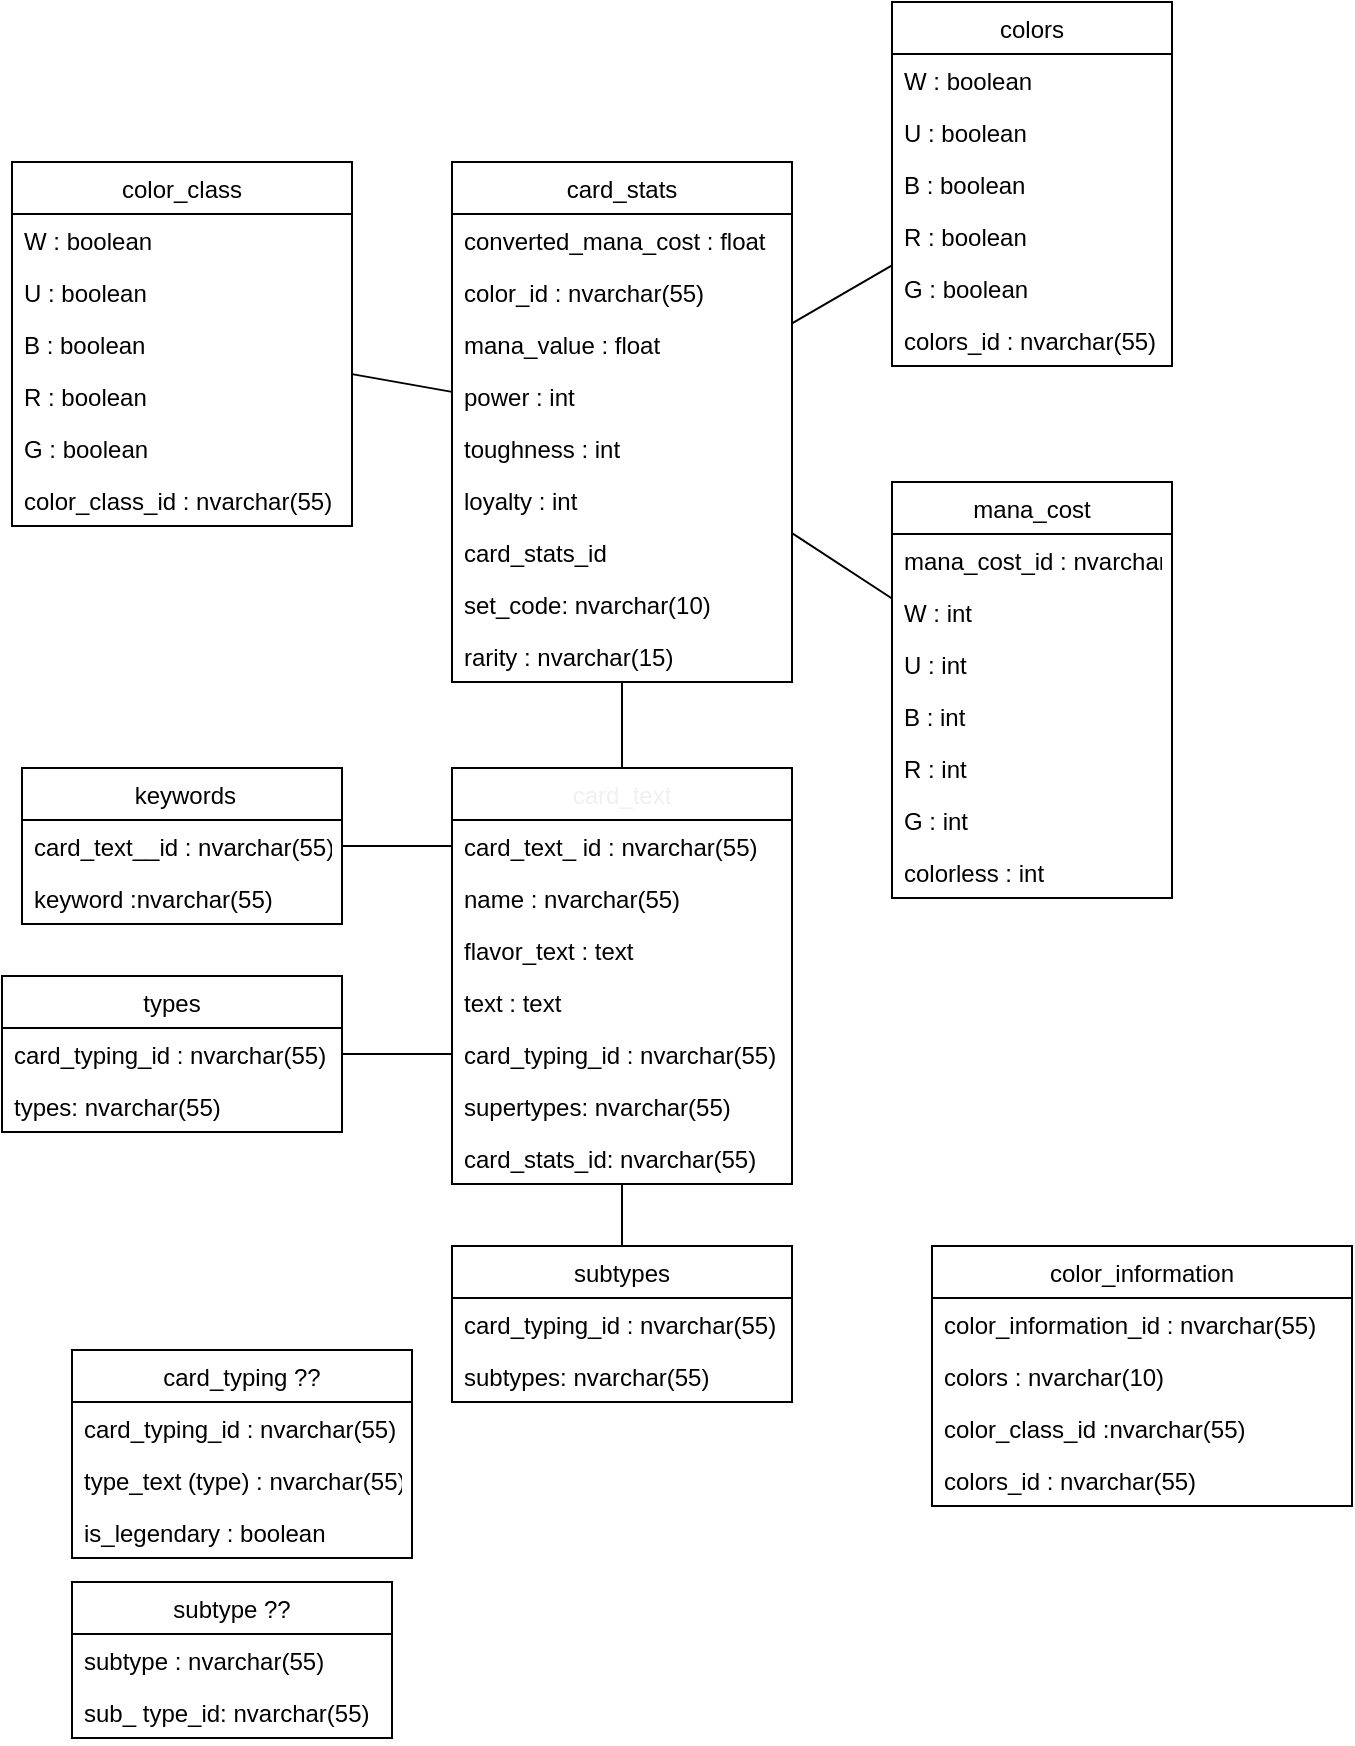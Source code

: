 <mxfile version="20.3.6" type="device"><diagram id="-3LDTURY9sbDtv9GS700" name="Page-1"><mxGraphModel dx="814" dy="699" grid="1" gridSize="10" guides="1" tooltips="1" connect="1" arrows="1" fold="1" page="1" pageScale="1" pageWidth="850" pageHeight="1100" math="0" shadow="0"><root><mxCell id="0"/><mxCell id="1" parent="0"/><mxCell id="qKdj6F_w3ZbI2nt2ORyn-1" value="card_text" style="swimlane;fontStyle=0;childLayout=stackLayout;horizontal=1;startSize=26;fillColor=none;horizontalStack=0;resizeParent=1;resizeParentMax=0;resizeLast=0;collapsible=1;marginBottom=0;fontColor=#F0F0F0;" parent="1" vertex="1"><mxGeometry x="230" y="453" width="170" height="208" as="geometry"/></mxCell><mxCell id="qKdj6F_w3ZbI2nt2ORyn-4" value="card_text_ id : nvarchar(55)" style="text;strokeColor=none;fillColor=none;align=left;verticalAlign=top;spacingLeft=4;spacingRight=4;overflow=hidden;rotatable=0;points=[[0,0.5],[1,0.5]];portConstraint=eastwest;" parent="qKdj6F_w3ZbI2nt2ORyn-1" vertex="1"><mxGeometry y="26" width="170" height="26" as="geometry"/></mxCell><mxCell id="qKdj6F_w3ZbI2nt2ORyn-3" value="name : nvarchar(55)" style="text;strokeColor=none;fillColor=none;align=left;verticalAlign=top;spacingLeft=4;spacingRight=4;overflow=hidden;rotatable=0;points=[[0,0.5],[1,0.5]];portConstraint=eastwest;" parent="qKdj6F_w3ZbI2nt2ORyn-1" vertex="1"><mxGeometry y="52" width="170" height="26" as="geometry"/></mxCell><mxCell id="qKdj6F_w3ZbI2nt2ORyn-2" value="flavor_text : text" style="text;strokeColor=none;fillColor=none;align=left;verticalAlign=top;spacingLeft=4;spacingRight=4;overflow=hidden;rotatable=0;points=[[0,0.5],[1,0.5]];portConstraint=eastwest;" parent="qKdj6F_w3ZbI2nt2ORyn-1" vertex="1"><mxGeometry y="78" width="170" height="26" as="geometry"/></mxCell><mxCell id="qKdj6F_w3ZbI2nt2ORyn-5" value="text : text" style="text;strokeColor=none;fillColor=none;align=left;verticalAlign=top;spacingLeft=4;spacingRight=4;overflow=hidden;rotatable=0;points=[[0,0.5],[1,0.5]];portConstraint=eastwest;" parent="qKdj6F_w3ZbI2nt2ORyn-1" vertex="1"><mxGeometry y="104" width="170" height="26" as="geometry"/></mxCell><mxCell id="qzmIG_ZltzONasG9A-rB-1" value="card_typing_id : nvarchar(55)" style="text;strokeColor=none;fillColor=none;align=left;verticalAlign=top;spacingLeft=4;spacingRight=4;overflow=hidden;rotatable=0;points=[[0,0.5],[1,0.5]];portConstraint=eastwest;" parent="qKdj6F_w3ZbI2nt2ORyn-1" vertex="1"><mxGeometry y="130" width="170" height="26" as="geometry"/></mxCell><mxCell id="_NRau32t4kTt375ws2jo-1" value="supertypes: nvarchar(55)" style="text;strokeColor=none;fillColor=none;align=left;verticalAlign=top;spacingLeft=4;spacingRight=4;overflow=hidden;rotatable=0;points=[[0,0.5],[1,0.5]];portConstraint=eastwest;" parent="qKdj6F_w3ZbI2nt2ORyn-1" vertex="1"><mxGeometry y="156" width="170" height="26" as="geometry"/></mxCell><mxCell id="G1OWrsgoypOuRp9KkS50-3" value="card_stats_id: nvarchar(55)" style="text;strokeColor=none;fillColor=none;align=left;verticalAlign=top;spacingLeft=4;spacingRight=4;overflow=hidden;rotatable=0;points=[[0,0.5],[1,0.5]];portConstraint=eastwest;" vertex="1" parent="qKdj6F_w3ZbI2nt2ORyn-1"><mxGeometry y="182" width="170" height="26" as="geometry"/></mxCell><mxCell id="xQvsJ6KNFA-N586V4Paq-1" value="color_information" style="swimlane;fontStyle=0;childLayout=stackLayout;horizontal=1;startSize=26;fillColor=none;horizontalStack=0;resizeParent=1;resizeParentMax=0;resizeLast=0;collapsible=1;marginBottom=0;" parent="1" vertex="1"><mxGeometry x="470" y="692" width="210" height="130" as="geometry"/></mxCell><mxCell id="xQvsJ6KNFA-N586V4Paq-2" value="color_information_id : nvarchar(55)" style="text;strokeColor=none;fillColor=none;align=left;verticalAlign=top;spacingLeft=4;spacingRight=4;overflow=hidden;rotatable=0;points=[[0,0.5],[1,0.5]];portConstraint=eastwest;" parent="xQvsJ6KNFA-N586V4Paq-1" vertex="1"><mxGeometry y="26" width="210" height="26" as="geometry"/></mxCell><mxCell id="xQvsJ6KNFA-N586V4Paq-3" value="colors : nvarchar(10)" style="text;strokeColor=none;fillColor=none;align=left;verticalAlign=top;spacingLeft=4;spacingRight=4;overflow=hidden;rotatable=0;points=[[0,0.5],[1,0.5]];portConstraint=eastwest;" parent="xQvsJ6KNFA-N586V4Paq-1" vertex="1"><mxGeometry y="52" width="210" height="26" as="geometry"/></mxCell><mxCell id="xQvsJ6KNFA-N586V4Paq-4" value="color_class_id :nvarchar(55)" style="text;strokeColor=none;fillColor=none;align=left;verticalAlign=top;spacingLeft=4;spacingRight=4;overflow=hidden;rotatable=0;points=[[0,0.5],[1,0.5]];portConstraint=eastwest;" parent="xQvsJ6KNFA-N586V4Paq-1" vertex="1"><mxGeometry y="78" width="210" height="26" as="geometry"/></mxCell><mxCell id="ERTL_yZgbKQw0VSE9dQa-1" value="colors_id : nvarchar(55)" style="text;strokeColor=none;fillColor=none;align=left;verticalAlign=top;spacingLeft=4;spacingRight=4;overflow=hidden;rotatable=0;points=[[0,0.5],[1,0.5]];portConstraint=eastwest;" parent="xQvsJ6KNFA-N586V4Paq-1" vertex="1"><mxGeometry y="104" width="210" height="26" as="geometry"/></mxCell><mxCell id="xQvsJ6KNFA-N586V4Paq-5" value="color_class" style="swimlane;fontStyle=0;childLayout=stackLayout;horizontal=1;startSize=26;fillColor=none;horizontalStack=0;resizeParent=1;resizeParentMax=0;resizeLast=0;collapsible=1;marginBottom=0;" parent="1" vertex="1"><mxGeometry x="10" y="150" width="170" height="182" as="geometry"/></mxCell><mxCell id="xQvsJ6KNFA-N586V4Paq-6" value="W : boolean" style="text;strokeColor=none;fillColor=none;align=left;verticalAlign=top;spacingLeft=4;spacingRight=4;overflow=hidden;rotatable=0;points=[[0,0.5],[1,0.5]];portConstraint=eastwest;" parent="xQvsJ6KNFA-N586V4Paq-5" vertex="1"><mxGeometry y="26" width="170" height="26" as="geometry"/></mxCell><mxCell id="xQvsJ6KNFA-N586V4Paq-7" value="U : boolean" style="text;strokeColor=none;fillColor=none;align=left;verticalAlign=top;spacingLeft=4;spacingRight=4;overflow=hidden;rotatable=0;points=[[0,0.5],[1,0.5]];portConstraint=eastwest;" parent="xQvsJ6KNFA-N586V4Paq-5" vertex="1"><mxGeometry y="52" width="170" height="26" as="geometry"/></mxCell><mxCell id="xQvsJ6KNFA-N586V4Paq-8" value="B : boolean " style="text;strokeColor=none;fillColor=none;align=left;verticalAlign=top;spacingLeft=4;spacingRight=4;overflow=hidden;rotatable=0;points=[[0,0.5],[1,0.5]];portConstraint=eastwest;" parent="xQvsJ6KNFA-N586V4Paq-5" vertex="1"><mxGeometry y="78" width="170" height="26" as="geometry"/></mxCell><mxCell id="xQvsJ6KNFA-N586V4Paq-13" value="R : boolean " style="text;strokeColor=none;fillColor=none;align=left;verticalAlign=top;spacingLeft=4;spacingRight=4;overflow=hidden;rotatable=0;points=[[0,0.5],[1,0.5]];portConstraint=eastwest;" parent="xQvsJ6KNFA-N586V4Paq-5" vertex="1"><mxGeometry y="104" width="170" height="26" as="geometry"/></mxCell><mxCell id="xQvsJ6KNFA-N586V4Paq-14" value="G : boolean " style="text;strokeColor=none;fillColor=none;align=left;verticalAlign=top;spacingLeft=4;spacingRight=4;overflow=hidden;rotatable=0;points=[[0,0.5],[1,0.5]];portConstraint=eastwest;" parent="xQvsJ6KNFA-N586V4Paq-5" vertex="1"><mxGeometry y="130" width="170" height="26" as="geometry"/></mxCell><mxCell id="xQvsJ6KNFA-N586V4Paq-27" value="color_class_id : nvarchar(55)" style="text;strokeColor=none;fillColor=none;align=left;verticalAlign=top;spacingLeft=4;spacingRight=4;overflow=hidden;rotatable=0;points=[[0,0.5],[1,0.5]];portConstraint=eastwest;" parent="xQvsJ6KNFA-N586V4Paq-5" vertex="1"><mxGeometry y="156" width="170" height="26" as="geometry"/></mxCell><mxCell id="xQvsJ6KNFA-N586V4Paq-9" value="types " style="swimlane;fontStyle=0;childLayout=stackLayout;horizontal=1;startSize=26;fillColor=none;horizontalStack=0;resizeParent=1;resizeParentMax=0;resizeLast=0;collapsible=1;marginBottom=0;" parent="1" vertex="1"><mxGeometry x="5" y="557" width="170" height="78" as="geometry"/></mxCell><mxCell id="xQvsJ6KNFA-N586V4Paq-11" value="card_typing_id : nvarchar(55)" style="text;strokeColor=none;fillColor=none;align=left;verticalAlign=top;spacingLeft=4;spacingRight=4;overflow=hidden;rotatable=0;points=[[0,0.5],[1,0.5]];portConstraint=eastwest;" parent="xQvsJ6KNFA-N586V4Paq-9" vertex="1"><mxGeometry y="26" width="170" height="26" as="geometry"/></mxCell><mxCell id="ERTL_yZgbKQw0VSE9dQa-4" value="types: nvarchar(55)" style="text;strokeColor=none;fillColor=none;align=left;verticalAlign=top;spacingLeft=4;spacingRight=4;overflow=hidden;rotatable=0;points=[[0,0.5],[1,0.5]];portConstraint=eastwest;" parent="xQvsJ6KNFA-N586V4Paq-9" vertex="1"><mxGeometry y="52" width="170" height="26" as="geometry"/></mxCell><mxCell id="xQvsJ6KNFA-N586V4Paq-21" value="colors" style="swimlane;fontStyle=0;childLayout=stackLayout;horizontal=1;startSize=26;fillColor=none;horizontalStack=0;resizeParent=1;resizeParentMax=0;resizeLast=0;collapsible=1;marginBottom=0;" parent="1" vertex="1"><mxGeometry x="450" y="70" width="140" height="182" as="geometry"/></mxCell><mxCell id="xQvsJ6KNFA-N586V4Paq-22" value="W : boolean" style="text;strokeColor=none;fillColor=none;align=left;verticalAlign=top;spacingLeft=4;spacingRight=4;overflow=hidden;rotatable=0;points=[[0,0.5],[1,0.5]];portConstraint=eastwest;" parent="xQvsJ6KNFA-N586V4Paq-21" vertex="1"><mxGeometry y="26" width="140" height="26" as="geometry"/></mxCell><mxCell id="xQvsJ6KNFA-N586V4Paq-23" value="U : boolean" style="text;strokeColor=none;fillColor=none;align=left;verticalAlign=top;spacingLeft=4;spacingRight=4;overflow=hidden;rotatable=0;points=[[0,0.5],[1,0.5]];portConstraint=eastwest;" parent="xQvsJ6KNFA-N586V4Paq-21" vertex="1"><mxGeometry y="52" width="140" height="26" as="geometry"/></mxCell><mxCell id="xQvsJ6KNFA-N586V4Paq-24" value="B : boolean " style="text;strokeColor=none;fillColor=none;align=left;verticalAlign=top;spacingLeft=4;spacingRight=4;overflow=hidden;rotatable=0;points=[[0,0.5],[1,0.5]];portConstraint=eastwest;" parent="xQvsJ6KNFA-N586V4Paq-21" vertex="1"><mxGeometry y="78" width="140" height="26" as="geometry"/></mxCell><mxCell id="xQvsJ6KNFA-N586V4Paq-25" value="R : boolean " style="text;strokeColor=none;fillColor=none;align=left;verticalAlign=top;spacingLeft=4;spacingRight=4;overflow=hidden;rotatable=0;points=[[0,0.5],[1,0.5]];portConstraint=eastwest;" parent="xQvsJ6KNFA-N586V4Paq-21" vertex="1"><mxGeometry y="104" width="140" height="26" as="geometry"/></mxCell><mxCell id="xQvsJ6KNFA-N586V4Paq-26" value="G : boolean " style="text;strokeColor=none;fillColor=none;align=left;verticalAlign=top;spacingLeft=4;spacingRight=4;overflow=hidden;rotatable=0;points=[[0,0.5],[1,0.5]];portConstraint=eastwest;" parent="xQvsJ6KNFA-N586V4Paq-21" vertex="1"><mxGeometry y="130" width="140" height="26" as="geometry"/></mxCell><mxCell id="xQvsJ6KNFA-N586V4Paq-29" value="colors_id : nvarchar(55)" style="text;strokeColor=none;fillColor=none;align=left;verticalAlign=top;spacingLeft=4;spacingRight=4;overflow=hidden;rotatable=0;points=[[0,0.5],[1,0.5]];portConstraint=eastwest;" parent="xQvsJ6KNFA-N586V4Paq-21" vertex="1"><mxGeometry y="156" width="140" height="26" as="geometry"/></mxCell><mxCell id="xQvsJ6KNFA-N586V4Paq-30" value="card_stats" style="swimlane;fontStyle=0;childLayout=stackLayout;horizontal=1;startSize=26;fillColor=none;horizontalStack=0;resizeParent=1;resizeParentMax=0;resizeLast=0;collapsible=1;marginBottom=0;" parent="1" vertex="1"><mxGeometry x="230" y="150" width="170" height="260" as="geometry"/></mxCell><mxCell id="xQvsJ6KNFA-N586V4Paq-31" value="converted_mana_cost : float" style="text;strokeColor=none;fillColor=none;align=left;verticalAlign=top;spacingLeft=4;spacingRight=4;overflow=hidden;rotatable=0;points=[[0,0.5],[1,0.5]];portConstraint=eastwest;" parent="xQvsJ6KNFA-N586V4Paq-30" vertex="1"><mxGeometry y="26" width="170" height="26" as="geometry"/></mxCell><mxCell id="xQvsJ6KNFA-N586V4Paq-32" value="color_id : nvarchar(55)" style="text;strokeColor=none;fillColor=none;align=left;verticalAlign=top;spacingLeft=4;spacingRight=4;overflow=hidden;rotatable=0;points=[[0,0.5],[1,0.5]];portConstraint=eastwest;" parent="xQvsJ6KNFA-N586V4Paq-30" vertex="1"><mxGeometry y="52" width="170" height="26" as="geometry"/></mxCell><mxCell id="xQvsJ6KNFA-N586V4Paq-33" value="mana_value : float" style="text;strokeColor=none;fillColor=none;align=left;verticalAlign=top;spacingLeft=4;spacingRight=4;overflow=hidden;rotatable=0;points=[[0,0.5],[1,0.5]];portConstraint=eastwest;" parent="xQvsJ6KNFA-N586V4Paq-30" vertex="1"><mxGeometry y="78" width="170" height="26" as="geometry"/></mxCell><mxCell id="xQvsJ6KNFA-N586V4Paq-34" value="power : int" style="text;strokeColor=none;fillColor=none;align=left;verticalAlign=top;spacingLeft=4;spacingRight=4;overflow=hidden;rotatable=0;points=[[0,0.5],[1,0.5]];portConstraint=eastwest;" parent="xQvsJ6KNFA-N586V4Paq-30" vertex="1"><mxGeometry y="104" width="170" height="26" as="geometry"/></mxCell><mxCell id="xQvsJ6KNFA-N586V4Paq-35" value="toughness : int" style="text;strokeColor=none;fillColor=none;align=left;verticalAlign=top;spacingLeft=4;spacingRight=4;overflow=hidden;rotatable=0;points=[[0,0.5],[1,0.5]];portConstraint=eastwest;" parent="xQvsJ6KNFA-N586V4Paq-30" vertex="1"><mxGeometry y="130" width="170" height="26" as="geometry"/></mxCell><mxCell id="xQvsJ6KNFA-N586V4Paq-36" value="loyalty : int" style="text;strokeColor=none;fillColor=none;align=left;verticalAlign=top;spacingLeft=4;spacingRight=4;overflow=hidden;rotatable=0;points=[[0,0.5],[1,0.5]];portConstraint=eastwest;" parent="xQvsJ6KNFA-N586V4Paq-30" vertex="1"><mxGeometry y="156" width="170" height="26" as="geometry"/></mxCell><mxCell id="xQvsJ6KNFA-N586V4Paq-37" value="card_stats_id" style="text;strokeColor=none;fillColor=none;align=left;verticalAlign=top;spacingLeft=4;spacingRight=4;overflow=hidden;rotatable=0;points=[[0,0.5],[1,0.5]];portConstraint=eastwest;" parent="xQvsJ6KNFA-N586V4Paq-30" vertex="1"><mxGeometry y="182" width="170" height="26" as="geometry"/></mxCell><mxCell id="HyW3hbU1Wo3DEPzZbDDM-15" value="set_code: nvarchar(10)" style="text;strokeColor=none;fillColor=none;align=left;verticalAlign=top;spacingLeft=4;spacingRight=4;overflow=hidden;rotatable=0;points=[[0,0.5],[1,0.5]];portConstraint=eastwest;" parent="xQvsJ6KNFA-N586V4Paq-30" vertex="1"><mxGeometry y="208" width="170" height="26" as="geometry"/></mxCell><mxCell id="HyW3hbU1Wo3DEPzZbDDM-14" value="rarity : nvarchar(15)" style="text;strokeColor=none;fillColor=none;align=left;verticalAlign=top;spacingLeft=4;spacingRight=4;overflow=hidden;rotatable=0;points=[[0,0.5],[1,0.5]];portConstraint=eastwest;" parent="xQvsJ6KNFA-N586V4Paq-30" vertex="1"><mxGeometry y="234" width="170" height="26" as="geometry"/></mxCell><mxCell id="qzmIG_ZltzONasG9A-rB-2" value="card_typing ??" style="swimlane;fontStyle=0;childLayout=stackLayout;horizontal=1;startSize=26;fillColor=none;horizontalStack=0;resizeParent=1;resizeParentMax=0;resizeLast=0;collapsible=1;marginBottom=0;" parent="1" vertex="1"><mxGeometry x="40" y="744" width="170" height="104" as="geometry"/></mxCell><mxCell id="qzmIG_ZltzONasG9A-rB-3" value="card_typing_id : nvarchar(55)" style="text;strokeColor=none;fillColor=none;align=left;verticalAlign=top;spacingLeft=4;spacingRight=4;overflow=hidden;rotatable=0;points=[[0,0.5],[1,0.5]];portConstraint=eastwest;" parent="qzmIG_ZltzONasG9A-rB-2" vertex="1"><mxGeometry y="26" width="170" height="26" as="geometry"/></mxCell><mxCell id="qzmIG_ZltzONasG9A-rB-4" value="type_text (type) : nvarchar(55)" style="text;strokeColor=none;fillColor=none;align=left;verticalAlign=top;spacingLeft=4;spacingRight=4;overflow=hidden;rotatable=0;points=[[0,0.5],[1,0.5]];portConstraint=eastwest;" parent="qzmIG_ZltzONasG9A-rB-2" vertex="1"><mxGeometry y="52" width="170" height="26" as="geometry"/></mxCell><mxCell id="ERTL_yZgbKQw0VSE9dQa-2" value="is_legendary : boolean" style="text;strokeColor=none;fillColor=none;align=left;verticalAlign=top;spacingLeft=4;spacingRight=4;overflow=hidden;rotatable=0;points=[[0,0.5],[1,0.5]];portConstraint=eastwest;" parent="qzmIG_ZltzONasG9A-rB-2" vertex="1"><mxGeometry y="78" width="170" height="26" as="geometry"/></mxCell><mxCell id="ERTL_yZgbKQw0VSE9dQa-9" value="mana_cost" style="swimlane;fontStyle=0;childLayout=stackLayout;horizontal=1;startSize=26;fillColor=none;horizontalStack=0;resizeParent=1;resizeParentMax=0;resizeLast=0;collapsible=1;marginBottom=0;" parent="1" vertex="1"><mxGeometry x="450" y="310" width="140" height="208" as="geometry"/></mxCell><mxCell id="ERTL_yZgbKQw0VSE9dQa-15" value="mana_cost_id : nvarchar(55)" style="text;strokeColor=none;fillColor=none;align=left;verticalAlign=top;spacingLeft=4;spacingRight=4;overflow=hidden;rotatable=0;points=[[0,0.5],[1,0.5]];portConstraint=eastwest;" parent="ERTL_yZgbKQw0VSE9dQa-9" vertex="1"><mxGeometry y="26" width="140" height="26" as="geometry"/></mxCell><mxCell id="ERTL_yZgbKQw0VSE9dQa-10" value="W : int" style="text;strokeColor=none;fillColor=none;align=left;verticalAlign=top;spacingLeft=4;spacingRight=4;overflow=hidden;rotatable=0;points=[[0,0.5],[1,0.5]];portConstraint=eastwest;" parent="ERTL_yZgbKQw0VSE9dQa-9" vertex="1"><mxGeometry y="52" width="140" height="26" as="geometry"/></mxCell><mxCell id="ERTL_yZgbKQw0VSE9dQa-11" value="U : int" style="text;strokeColor=none;fillColor=none;align=left;verticalAlign=top;spacingLeft=4;spacingRight=4;overflow=hidden;rotatable=0;points=[[0,0.5],[1,0.5]];portConstraint=eastwest;" parent="ERTL_yZgbKQw0VSE9dQa-9" vertex="1"><mxGeometry y="78" width="140" height="26" as="geometry"/></mxCell><mxCell id="ERTL_yZgbKQw0VSE9dQa-12" value="B : int " style="text;strokeColor=none;fillColor=none;align=left;verticalAlign=top;spacingLeft=4;spacingRight=4;overflow=hidden;rotatable=0;points=[[0,0.5],[1,0.5]];portConstraint=eastwest;" parent="ERTL_yZgbKQw0VSE9dQa-9" vertex="1"><mxGeometry y="104" width="140" height="26" as="geometry"/></mxCell><mxCell id="ERTL_yZgbKQw0VSE9dQa-13" value="R : int " style="text;strokeColor=none;fillColor=none;align=left;verticalAlign=top;spacingLeft=4;spacingRight=4;overflow=hidden;rotatable=0;points=[[0,0.5],[1,0.5]];portConstraint=eastwest;" parent="ERTL_yZgbKQw0VSE9dQa-9" vertex="1"><mxGeometry y="130" width="140" height="26" as="geometry"/></mxCell><mxCell id="ERTL_yZgbKQw0VSE9dQa-14" value="G : int " style="text;strokeColor=none;fillColor=none;align=left;verticalAlign=top;spacingLeft=4;spacingRight=4;overflow=hidden;rotatable=0;points=[[0,0.5],[1,0.5]];portConstraint=eastwest;" parent="ERTL_yZgbKQw0VSE9dQa-9" vertex="1"><mxGeometry y="156" width="140" height="26" as="geometry"/></mxCell><mxCell id="1udVt423FZEyZ6IX74Fw-1" value="colorless : int" style="text;strokeColor=none;fillColor=none;align=left;verticalAlign=top;spacingLeft=4;spacingRight=4;overflow=hidden;rotatable=0;points=[[0,0.5],[1,0.5]];portConstraint=eastwest;" parent="ERTL_yZgbKQw0VSE9dQa-9" vertex="1"><mxGeometry y="182" width="140" height="26" as="geometry"/></mxCell><mxCell id="HyW3hbU1Wo3DEPzZbDDM-1" value=" keywords " style="swimlane;fontStyle=0;childLayout=stackLayout;horizontal=1;startSize=26;fillColor=none;horizontalStack=0;resizeParent=1;resizeParentMax=0;resizeLast=0;collapsible=1;marginBottom=0;" parent="1" vertex="1"><mxGeometry x="15" y="453" width="160" height="78" as="geometry"/></mxCell><mxCell id="HyW3hbU1Wo3DEPzZbDDM-2" value="card_text__id : nvarchar(55)" style="text;strokeColor=none;fillColor=none;align=left;verticalAlign=top;spacingLeft=4;spacingRight=4;overflow=hidden;rotatable=0;points=[[0,0.5],[1,0.5]];portConstraint=eastwest;" parent="HyW3hbU1Wo3DEPzZbDDM-1" vertex="1"><mxGeometry y="26" width="160" height="26" as="geometry"/></mxCell><mxCell id="HyW3hbU1Wo3DEPzZbDDM-3" value="keyword :nvarchar(55)" style="text;strokeColor=none;fillColor=none;align=left;verticalAlign=top;spacingLeft=4;spacingRight=4;overflow=hidden;rotatable=0;points=[[0,0.5],[1,0.5]];portConstraint=eastwest;" parent="HyW3hbU1Wo3DEPzZbDDM-1" vertex="1"><mxGeometry y="52" width="160" height="26" as="geometry"/></mxCell><mxCell id="HyW3hbU1Wo3DEPzZbDDM-7" value="subtypes " style="swimlane;fontStyle=0;childLayout=stackLayout;horizontal=1;startSize=26;fillColor=none;horizontalStack=0;resizeParent=1;resizeParentMax=0;resizeLast=0;collapsible=1;marginBottom=0;" parent="1" vertex="1"><mxGeometry x="230" y="692" width="170" height="78" as="geometry"/></mxCell><mxCell id="HyW3hbU1Wo3DEPzZbDDM-8" value="card_typing_id : nvarchar(55)" style="text;strokeColor=none;fillColor=none;align=left;verticalAlign=top;spacingLeft=4;spacingRight=4;overflow=hidden;rotatable=0;points=[[0,0.5],[1,0.5]];portConstraint=eastwest;" parent="HyW3hbU1Wo3DEPzZbDDM-7" vertex="1"><mxGeometry y="26" width="170" height="26" as="geometry"/></mxCell><mxCell id="HyW3hbU1Wo3DEPzZbDDM-9" value="subtypes: nvarchar(55)" style="text;strokeColor=none;fillColor=none;align=left;verticalAlign=top;spacingLeft=4;spacingRight=4;overflow=hidden;rotatable=0;points=[[0,0.5],[1,0.5]];portConstraint=eastwest;" parent="HyW3hbU1Wo3DEPzZbDDM-7" vertex="1"><mxGeometry y="52" width="170" height="26" as="geometry"/></mxCell><mxCell id="HyW3hbU1Wo3DEPzZbDDM-10" value="subtype ??" style="swimlane;fontStyle=0;childLayout=stackLayout;horizontal=1;startSize=26;fillColor=none;horizontalStack=0;resizeParent=1;resizeParentMax=0;resizeLast=0;collapsible=1;marginBottom=0;" parent="1" vertex="1"><mxGeometry x="40" y="860" width="160" height="78" as="geometry"/></mxCell><mxCell id="HyW3hbU1Wo3DEPzZbDDM-12" value="subtype : nvarchar(55)" style="text;strokeColor=none;fillColor=none;align=left;verticalAlign=top;spacingLeft=4;spacingRight=4;overflow=hidden;rotatable=0;points=[[0,0.5],[1,0.5]];portConstraint=eastwest;" parent="HyW3hbU1Wo3DEPzZbDDM-10" vertex="1"><mxGeometry y="26" width="160" height="26" as="geometry"/></mxCell><mxCell id="HyW3hbU1Wo3DEPzZbDDM-11" value="sub_ type_id: nvarchar(55)" style="text;strokeColor=none;fillColor=none;align=left;verticalAlign=top;spacingLeft=4;spacingRight=4;overflow=hidden;rotatable=0;points=[[0,0.5],[1,0.5]];portConstraint=eastwest;" parent="HyW3hbU1Wo3DEPzZbDDM-10" vertex="1"><mxGeometry y="52" width="160" height="26" as="geometry"/></mxCell><mxCell id="G1OWrsgoypOuRp9KkS50-1" value="" style="endArrow=none;html=1;rounded=0;" edge="1" parent="1" source="qKdj6F_w3ZbI2nt2ORyn-4" target="HyW3hbU1Wo3DEPzZbDDM-2"><mxGeometry width="50" height="50" relative="1" as="geometry"><mxPoint x="370" y="500" as="sourcePoint"/><mxPoint x="420" y="450" as="targetPoint"/></mxGeometry></mxCell><mxCell id="G1OWrsgoypOuRp9KkS50-2" value="" style="endArrow=none;html=1;rounded=0;" edge="1" parent="1" source="qzmIG_ZltzONasG9A-rB-1" target="xQvsJ6KNFA-N586V4Paq-9"><mxGeometry width="50" height="50" relative="1" as="geometry"><mxPoint x="370" y="530" as="sourcePoint"/><mxPoint x="420" y="480" as="targetPoint"/></mxGeometry></mxCell><mxCell id="G1OWrsgoypOuRp9KkS50-4" value="" style="endArrow=none;html=1;rounded=0;exitX=0.5;exitY=0;exitDx=0;exitDy=0;" edge="1" parent="1" source="HyW3hbU1Wo3DEPzZbDDM-7" target="qKdj6F_w3ZbI2nt2ORyn-1"><mxGeometry width="50" height="50" relative="1" as="geometry"><mxPoint x="315" y="700" as="sourcePoint"/><mxPoint x="420" y="630" as="targetPoint"/></mxGeometry></mxCell><mxCell id="G1OWrsgoypOuRp9KkS50-6" value="" style="endArrow=none;html=1;rounded=0;entryX=0.5;entryY=1;entryDx=0;entryDy=0;" edge="1" parent="1" source="qKdj6F_w3ZbI2nt2ORyn-1" target="xQvsJ6KNFA-N586V4Paq-30"><mxGeometry width="50" height="50" relative="1" as="geometry"><mxPoint x="350" y="440" as="sourcePoint"/><mxPoint x="400" y="390" as="targetPoint"/></mxGeometry></mxCell><mxCell id="G1OWrsgoypOuRp9KkS50-7" value="" style="endArrow=none;html=1;rounded=0;" edge="1" parent="1" source="xQvsJ6KNFA-N586V4Paq-5" target="xQvsJ6KNFA-N586V4Paq-30"><mxGeometry width="50" height="50" relative="1" as="geometry"><mxPoint x="350" y="380" as="sourcePoint"/><mxPoint x="400" y="330" as="targetPoint"/></mxGeometry></mxCell><mxCell id="G1OWrsgoypOuRp9KkS50-8" value="" style="endArrow=none;html=1;rounded=0;" edge="1" parent="1" source="xQvsJ6KNFA-N586V4Paq-30" target="xQvsJ6KNFA-N586V4Paq-21"><mxGeometry width="50" height="50" relative="1" as="geometry"><mxPoint x="350" y="410" as="sourcePoint"/><mxPoint x="400" y="360" as="targetPoint"/></mxGeometry></mxCell><mxCell id="G1OWrsgoypOuRp9KkS50-9" value="" style="endArrow=none;html=1;rounded=0;" edge="1" parent="1" source="xQvsJ6KNFA-N586V4Paq-30" target="ERTL_yZgbKQw0VSE9dQa-9"><mxGeometry width="50" height="50" relative="1" as="geometry"><mxPoint x="350" y="410" as="sourcePoint"/><mxPoint x="400" y="360" as="targetPoint"/></mxGeometry></mxCell></root></mxGraphModel></diagram></mxfile>
